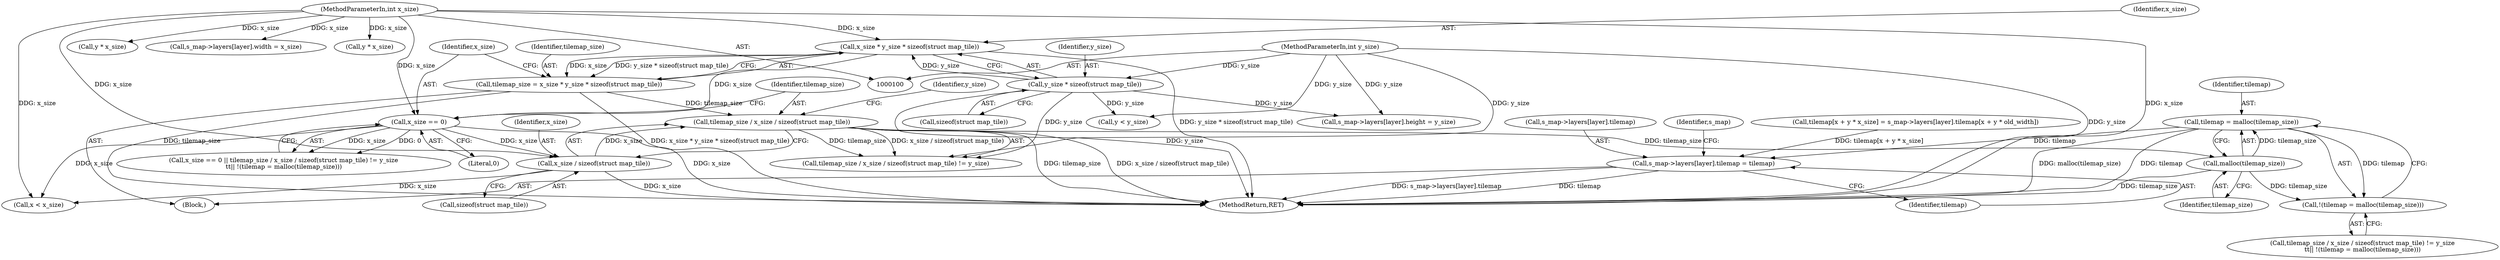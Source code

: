 digraph "0_minisphere_252c1ca184cb38e1acb917aa0e451c5f08519996@API" {
"1000158" [label="(Call,tilemap = malloc(tilemap_size))"];
"1000160" [label="(Call,malloc(tilemap_size))"];
"1000150" [label="(Call,tilemap_size / x_size / sizeof(struct map_tile))"];
"1000135" [label="(Call,tilemap_size = x_size * y_size * sizeof(struct map_tile))"];
"1000137" [label="(Call,x_size * y_size * sizeof(struct map_tile))"];
"1000102" [label="(MethodParameterIn,int x_size)"];
"1000139" [label="(Call,y_size * sizeof(struct map_tile))"];
"1000103" [label="(MethodParameterIn,int y_size)"];
"1000152" [label="(Call,x_size / sizeof(struct map_tile))"];
"1000145" [label="(Call,x_size == 0)"];
"1000157" [label="(Call,!(tilemap = malloc(tilemap_size)))"];
"1000248" [label="(Call,s_map->layers[layer].tilemap = tilemap)"];
"1000139" [label="(Call,y_size * sizeof(struct map_tile))"];
"1000198" [label="(Call,y * x_size)"];
"1000151" [label="(Identifier,tilemap_size)"];
"1000257" [label="(Call,s_map->layers[layer].width = x_size)"];
"1000137" [label="(Call,x_size * y_size * sizeof(struct map_tile))"];
"1000223" [label="(Call,y * x_size)"];
"1000256" [label="(Identifier,tilemap)"];
"1000249" [label="(Call,s_map->layers[layer].tilemap)"];
"1000157" [label="(Call,!(tilemap = malloc(tilemap_size)))"];
"1000104" [label="(Block,)"];
"1000248" [label="(Call,s_map->layers[layer].tilemap = tilemap)"];
"1000141" [label="(Call,sizeof(struct map_tile))"];
"1000140" [label="(Identifier,y_size)"];
"1000485" [label="(MethodReturn,RET)"];
"1000161" [label="(Identifier,tilemap_size)"];
"1000156" [label="(Identifier,y_size)"];
"1000136" [label="(Identifier,tilemap_size)"];
"1000138" [label="(Identifier,x_size)"];
"1000135" [label="(Call,tilemap_size = x_size * y_size * sizeof(struct map_tile))"];
"1000160" [label="(Call,malloc(tilemap_size))"];
"1000147" [label="(Literal,0)"];
"1000148" [label="(Call,tilemap_size / x_size / sizeof(struct map_tile) != y_size\n\t\t|| !(tilemap = malloc(tilemap_size)))"];
"1000146" [label="(Identifier,x_size)"];
"1000178" [label="(Call,y < y_size)"];
"1000153" [label="(Identifier,x_size)"];
"1000266" [label="(Call,s_map->layers[layer].height = y_size)"];
"1000159" [label="(Identifier,tilemap)"];
"1000168" [label="(Call,x < x_size)"];
"1000103" [label="(MethodParameterIn,int y_size)"];
"1000102" [label="(MethodParameterIn,int x_size)"];
"1000149" [label="(Call,tilemap_size / x_size / sizeof(struct map_tile) != y_size)"];
"1000154" [label="(Call,sizeof(struct map_tile))"];
"1000152" [label="(Call,x_size / sizeof(struct map_tile))"];
"1000261" [label="(Identifier,s_map)"];
"1000145" [label="(Call,x_size == 0)"];
"1000150" [label="(Call,tilemap_size / x_size / sizeof(struct map_tile))"];
"1000158" [label="(Call,tilemap = malloc(tilemap_size))"];
"1000193" [label="(Call,tilemap[x + y * x_size] = s_map->layers[layer].tilemap[x + y * old_width])"];
"1000144" [label="(Call,x_size == 0 || tilemap_size / x_size / sizeof(struct map_tile) != y_size\n\t\t|| !(tilemap = malloc(tilemap_size)))"];
"1000158" -> "1000157"  [label="AST: "];
"1000158" -> "1000160"  [label="CFG: "];
"1000159" -> "1000158"  [label="AST: "];
"1000160" -> "1000158"  [label="AST: "];
"1000157" -> "1000158"  [label="CFG: "];
"1000158" -> "1000485"  [label="DDG: tilemap"];
"1000158" -> "1000485"  [label="DDG: malloc(tilemap_size)"];
"1000158" -> "1000157"  [label="DDG: tilemap"];
"1000160" -> "1000158"  [label="DDG: tilemap_size"];
"1000158" -> "1000248"  [label="DDG: tilemap"];
"1000160" -> "1000161"  [label="CFG: "];
"1000161" -> "1000160"  [label="AST: "];
"1000160" -> "1000485"  [label="DDG: tilemap_size"];
"1000160" -> "1000157"  [label="DDG: tilemap_size"];
"1000150" -> "1000160"  [label="DDG: tilemap_size"];
"1000150" -> "1000149"  [label="AST: "];
"1000150" -> "1000152"  [label="CFG: "];
"1000151" -> "1000150"  [label="AST: "];
"1000152" -> "1000150"  [label="AST: "];
"1000156" -> "1000150"  [label="CFG: "];
"1000150" -> "1000485"  [label="DDG: tilemap_size"];
"1000150" -> "1000485"  [label="DDG: x_size / sizeof(struct map_tile)"];
"1000150" -> "1000149"  [label="DDG: tilemap_size"];
"1000150" -> "1000149"  [label="DDG: x_size / sizeof(struct map_tile)"];
"1000135" -> "1000150"  [label="DDG: tilemap_size"];
"1000152" -> "1000150"  [label="DDG: x_size"];
"1000135" -> "1000104"  [label="AST: "];
"1000135" -> "1000137"  [label="CFG: "];
"1000136" -> "1000135"  [label="AST: "];
"1000137" -> "1000135"  [label="AST: "];
"1000146" -> "1000135"  [label="CFG: "];
"1000135" -> "1000485"  [label="DDG: tilemap_size"];
"1000135" -> "1000485"  [label="DDG: x_size * y_size * sizeof(struct map_tile)"];
"1000137" -> "1000135"  [label="DDG: x_size"];
"1000137" -> "1000135"  [label="DDG: y_size * sizeof(struct map_tile)"];
"1000137" -> "1000139"  [label="CFG: "];
"1000138" -> "1000137"  [label="AST: "];
"1000139" -> "1000137"  [label="AST: "];
"1000137" -> "1000485"  [label="DDG: y_size * sizeof(struct map_tile)"];
"1000102" -> "1000137"  [label="DDG: x_size"];
"1000139" -> "1000137"  [label="DDG: y_size"];
"1000137" -> "1000145"  [label="DDG: x_size"];
"1000102" -> "1000100"  [label="AST: "];
"1000102" -> "1000485"  [label="DDG: x_size"];
"1000102" -> "1000145"  [label="DDG: x_size"];
"1000102" -> "1000152"  [label="DDG: x_size"];
"1000102" -> "1000168"  [label="DDG: x_size"];
"1000102" -> "1000198"  [label="DDG: x_size"];
"1000102" -> "1000223"  [label="DDG: x_size"];
"1000102" -> "1000257"  [label="DDG: x_size"];
"1000139" -> "1000141"  [label="CFG: "];
"1000140" -> "1000139"  [label="AST: "];
"1000141" -> "1000139"  [label="AST: "];
"1000139" -> "1000485"  [label="DDG: y_size"];
"1000103" -> "1000139"  [label="DDG: y_size"];
"1000139" -> "1000149"  [label="DDG: y_size"];
"1000139" -> "1000178"  [label="DDG: y_size"];
"1000139" -> "1000266"  [label="DDG: y_size"];
"1000103" -> "1000100"  [label="AST: "];
"1000103" -> "1000485"  [label="DDG: y_size"];
"1000103" -> "1000149"  [label="DDG: y_size"];
"1000103" -> "1000178"  [label="DDG: y_size"];
"1000103" -> "1000266"  [label="DDG: y_size"];
"1000152" -> "1000154"  [label="CFG: "];
"1000153" -> "1000152"  [label="AST: "];
"1000154" -> "1000152"  [label="AST: "];
"1000152" -> "1000485"  [label="DDG: x_size"];
"1000145" -> "1000152"  [label="DDG: x_size"];
"1000152" -> "1000168"  [label="DDG: x_size"];
"1000145" -> "1000144"  [label="AST: "];
"1000145" -> "1000147"  [label="CFG: "];
"1000146" -> "1000145"  [label="AST: "];
"1000147" -> "1000145"  [label="AST: "];
"1000151" -> "1000145"  [label="CFG: "];
"1000144" -> "1000145"  [label="CFG: "];
"1000145" -> "1000485"  [label="DDG: x_size"];
"1000145" -> "1000144"  [label="DDG: x_size"];
"1000145" -> "1000144"  [label="DDG: 0"];
"1000145" -> "1000168"  [label="DDG: x_size"];
"1000157" -> "1000148"  [label="AST: "];
"1000148" -> "1000157"  [label="CFG: "];
"1000248" -> "1000104"  [label="AST: "];
"1000248" -> "1000256"  [label="CFG: "];
"1000249" -> "1000248"  [label="AST: "];
"1000256" -> "1000248"  [label="AST: "];
"1000261" -> "1000248"  [label="CFG: "];
"1000248" -> "1000485"  [label="DDG: tilemap"];
"1000248" -> "1000485"  [label="DDG: s_map->layers[layer].tilemap"];
"1000193" -> "1000248"  [label="DDG: tilemap[x + y * x_size]"];
}
